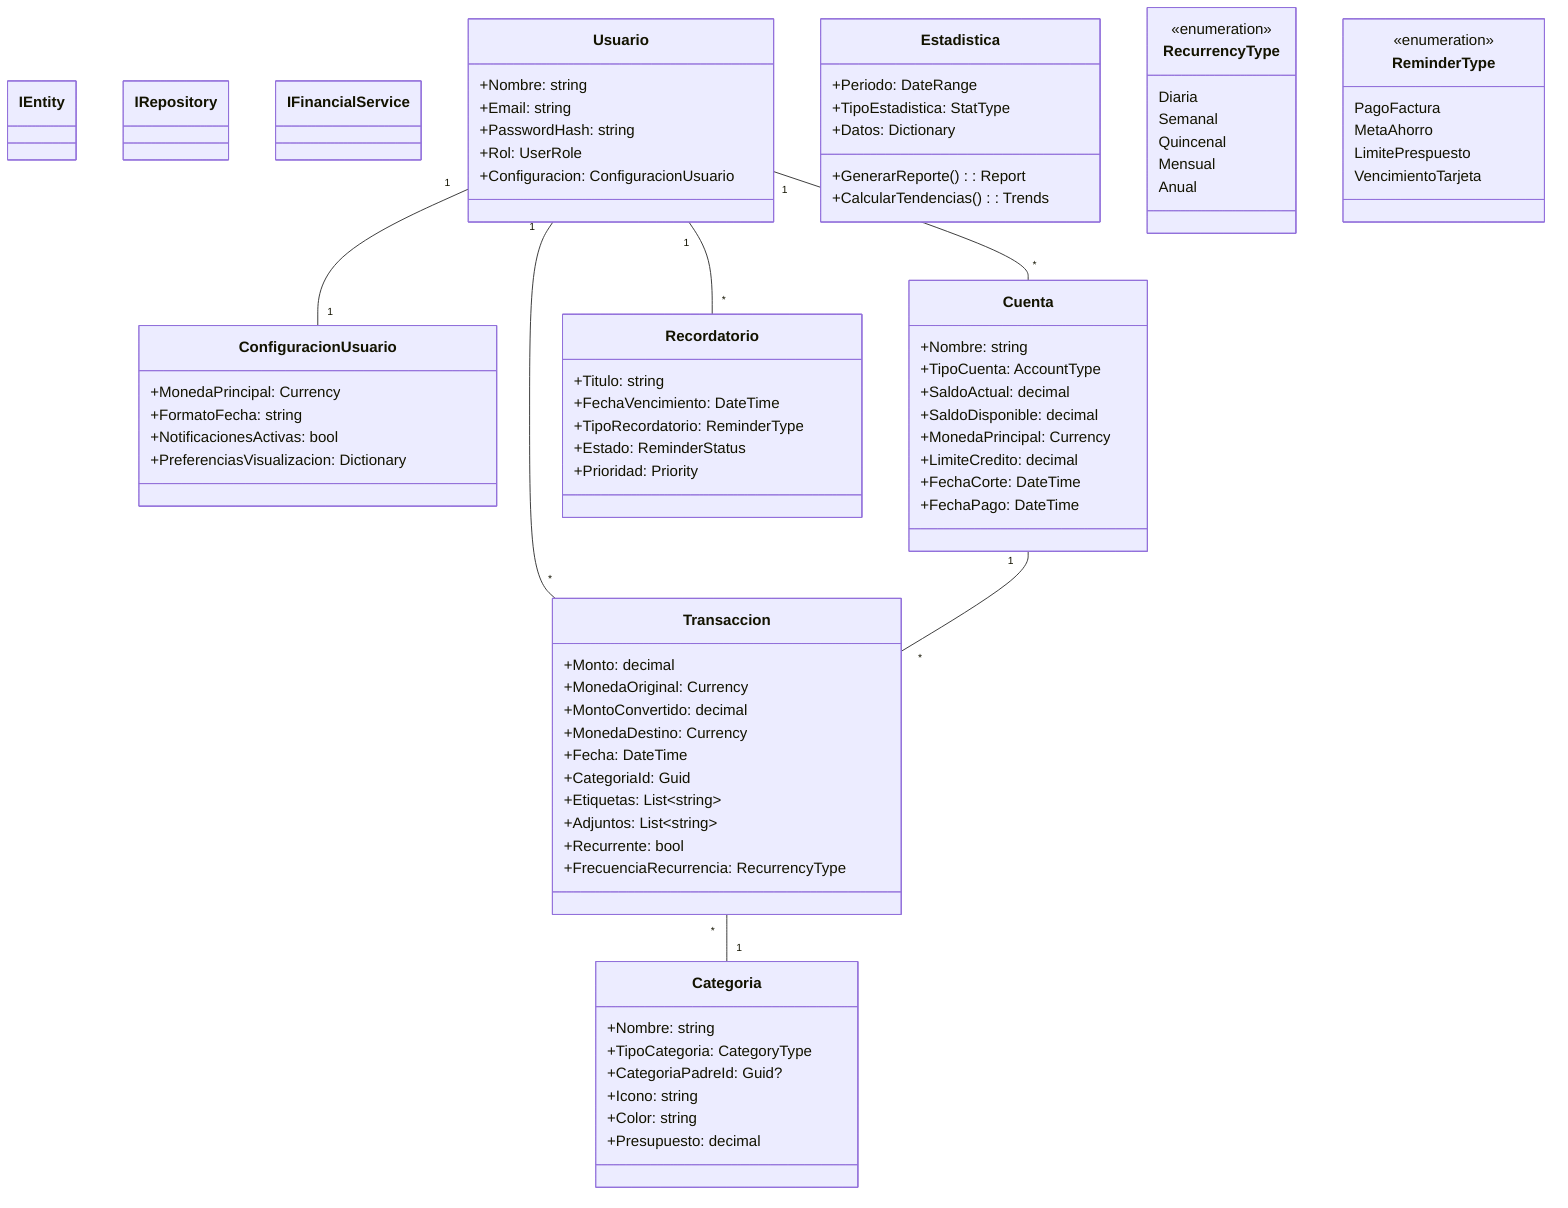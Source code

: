 classDiagram
%% Interfaces Base
   class IEntity
   class IRepository
   class IFinancialService

%% Entidades Core
   class Usuario {
      +Nombre: string
      +Email: string
      +PasswordHash: string
      +Rol: UserRole
      +Configuracion: ConfiguracionUsuario
   }

   class ConfiguracionUsuario {
      +MonedaPrincipal: Currency
      +FormatoFecha: string
      +NotificacionesActivas: bool
      +PreferenciasVisualizacion: Dictionary
   }

   class Cuenta {
      +Nombre: string
      +TipoCuenta: AccountType
      +SaldoActual: decimal
      +SaldoDisponible: decimal
      +MonedaPrincipal: Currency
      +LimiteCredito: decimal
      +FechaCorte: DateTime
      +FechaPago: DateTime
   }

   class Transaccion {
      +Monto: decimal
      +MonedaOriginal: Currency
      +MontoConvertido: decimal
      +MonedaDestino: Currency
      +Fecha: DateTime
      +CategoriaId: Guid
      +Etiquetas: List~string~
      +Adjuntos: List~string~
      +Recurrente: bool
      +FrecuenciaRecurrencia: RecurrencyType
   }

%% Nuevas Clases
   class Categoria {
      +Nombre: string
      +TipoCategoria: CategoryType
      +CategoriaPadreId: Guid?
      +Icono: string
      +Color: string
      +Presupuesto: decimal
   }

   class Estadistica {
      +Periodo: DateRange
      +TipoEstadistica: StatType
      +Datos: Dictionary
      +GenerarReporte(): Report
      +CalcularTendencias(): Trends
   }

   class Recordatorio {
      +Titulo: string
      +FechaVencimiento: DateTime
      +TipoRecordatorio: ReminderType
      +Estado: ReminderStatus
      +Prioridad: Priority
   }

%% Enums Adicionales
   class RecurrencyType {
      <<enumeration>>
      Diaria
      Semanal
      Quincenal
      Mensual
      Anual
   }

   class ReminderType {
      <<enumeration>>
      PagoFactura
      MetaAhorro
      LimitePrespuesto
      VencimientoTarjeta
   }

%% Relaciones
   Usuario "1" -- "*" Cuenta
   Usuario "1" -- "*" Transaccion
   Usuario "1" -- "1" ConfiguracionUsuario
   Cuenta "1" -- "*" Transaccion
   Transaccion "*" -- "1" Categoria
   Usuario "1" -- "*" Recordatorio